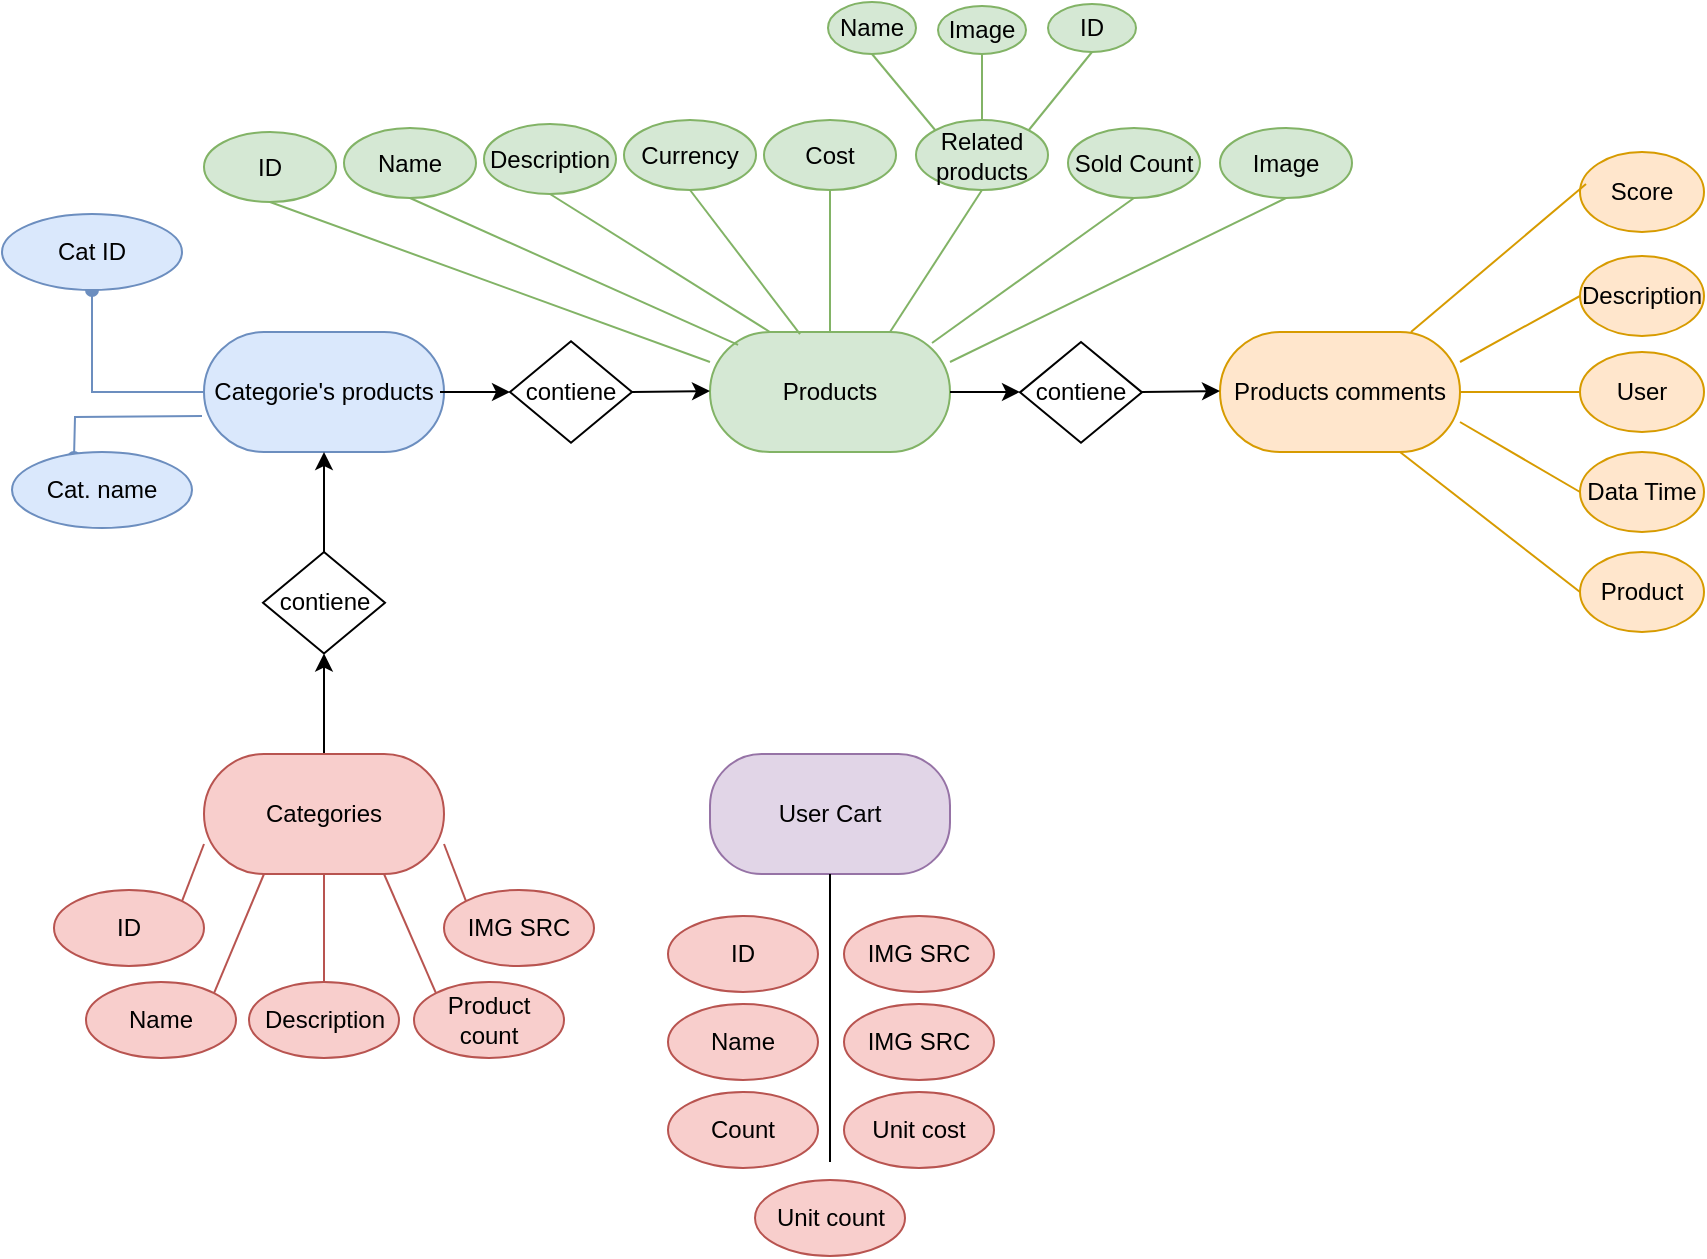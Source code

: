 <mxfile version="20.2.4" type="github">
  <diagram id="R2lEEEUBdFMjLlhIrx00" name="Page-1">
    <mxGraphModel dx="1796" dy="1745" grid="0" gridSize="10" guides="1" tooltips="1" connect="1" arrows="0" fold="1" page="1" pageScale="1" pageWidth="850" pageHeight="1100" math="0" shadow="0" extFonts="Permanent Marker^https://fonts.googleapis.com/css?family=Permanent+Marker">
      <root>
        <mxCell id="0" />
        <mxCell id="1" parent="0" />
        <mxCell id="53bzHX-p5R-SyWbMZXZX-1" value="Products" style="rounded=1;whiteSpace=wrap;html=1;fillColor=#d5e8d4;strokeColor=#82b366;arcSize=50;" vertex="1" parent="1">
          <mxGeometry x="349" y="117" width="120" height="60" as="geometry" />
        </mxCell>
        <mxCell id="53bzHX-p5R-SyWbMZXZX-2" value="Cost" style="ellipse;whiteSpace=wrap;html=1;fillColor=#d5e8d4;strokeColor=#82b366;" vertex="1" parent="1">
          <mxGeometry x="376" y="11" width="66" height="35" as="geometry" />
        </mxCell>
        <mxCell id="53bzHX-p5R-SyWbMZXZX-3" value="Sold Count" style="ellipse;whiteSpace=wrap;html=1;fillColor=#d5e8d4;strokeColor=#82b366;" vertex="1" parent="1">
          <mxGeometry x="528" y="15" width="66" height="35" as="geometry" />
        </mxCell>
        <mxCell id="53bzHX-p5R-SyWbMZXZX-4" value="Currency" style="ellipse;whiteSpace=wrap;html=1;fillColor=#d5e8d4;strokeColor=#82b366;" vertex="1" parent="1">
          <mxGeometry x="306" y="11" width="66" height="35" as="geometry" />
        </mxCell>
        <mxCell id="53bzHX-p5R-SyWbMZXZX-5" value="Description" style="ellipse;whiteSpace=wrap;html=1;fillColor=#d5e8d4;strokeColor=#82b366;" vertex="1" parent="1">
          <mxGeometry x="236" y="13" width="66" height="35" as="geometry" />
        </mxCell>
        <mxCell id="53bzHX-p5R-SyWbMZXZX-6" value="Name" style="ellipse;whiteSpace=wrap;html=1;fillColor=#d5e8d4;strokeColor=#82b366;" vertex="1" parent="1">
          <mxGeometry x="166" y="15" width="66" height="35" as="geometry" />
        </mxCell>
        <mxCell id="53bzHX-p5R-SyWbMZXZX-7" value="" style="endArrow=none;html=1;rounded=0;entryX=0.5;entryY=1;entryDx=0;entryDy=0;fillColor=#d5e8d4;strokeColor=#82b366;exitX=0.925;exitY=0.092;exitDx=0;exitDy=0;exitPerimeter=0;" edge="1" parent="1" source="53bzHX-p5R-SyWbMZXZX-1" target="53bzHX-p5R-SyWbMZXZX-3">
          <mxGeometry width="50" height="50" relative="1" as="geometry">
            <mxPoint x="468" y="123" as="sourcePoint" />
            <mxPoint x="518" y="73" as="targetPoint" />
          </mxGeometry>
        </mxCell>
        <mxCell id="53bzHX-p5R-SyWbMZXZX-8" value="" style="endArrow=none;html=1;rounded=0;exitX=0.5;exitY=1;exitDx=0;exitDy=0;fillColor=#d5e8d4;strokeColor=#82b366;entryX=0.117;entryY=0.108;entryDx=0;entryDy=0;entryPerimeter=0;" edge="1" parent="1" source="53bzHX-p5R-SyWbMZXZX-6" target="53bzHX-p5R-SyWbMZXZX-1">
          <mxGeometry width="50" height="50" relative="1" as="geometry">
            <mxPoint x="244" y="162" as="sourcePoint" />
            <mxPoint x="354" y="120" as="targetPoint" />
          </mxGeometry>
        </mxCell>
        <mxCell id="53bzHX-p5R-SyWbMZXZX-9" value="" style="endArrow=none;html=1;rounded=0;exitX=0.5;exitY=1;exitDx=0;exitDy=0;entryX=0.25;entryY=0;entryDx=0;entryDy=0;fillColor=#d5e8d4;strokeColor=#82b366;" edge="1" parent="1" source="53bzHX-p5R-SyWbMZXZX-5" target="53bzHX-p5R-SyWbMZXZX-1">
          <mxGeometry width="50" height="50" relative="1" as="geometry">
            <mxPoint x="267" y="60" as="sourcePoint" />
            <mxPoint x="359" y="127" as="targetPoint" />
          </mxGeometry>
        </mxCell>
        <mxCell id="53bzHX-p5R-SyWbMZXZX-10" value="" style="endArrow=none;html=1;rounded=0;exitX=0.5;exitY=1;exitDx=0;exitDy=0;entryX=0.5;entryY=0;entryDx=0;entryDy=0;fillColor=#d5e8d4;strokeColor=#82b366;" edge="1" parent="1" source="53bzHX-p5R-SyWbMZXZX-2" target="53bzHX-p5R-SyWbMZXZX-1">
          <mxGeometry width="50" height="50" relative="1" as="geometry">
            <mxPoint x="342" y="60" as="sourcePoint" />
            <mxPoint x="389" y="127" as="targetPoint" />
          </mxGeometry>
        </mxCell>
        <mxCell id="53bzHX-p5R-SyWbMZXZX-11" value="" style="endArrow=none;html=1;rounded=0;exitX=0.5;exitY=1;exitDx=0;exitDy=0;entryX=0.375;entryY=0.017;entryDx=0;entryDy=0;fillColor=#d5e8d4;strokeColor=#82b366;entryPerimeter=0;" edge="1" parent="1" source="53bzHX-p5R-SyWbMZXZX-4" target="53bzHX-p5R-SyWbMZXZX-1">
          <mxGeometry width="50" height="50" relative="1" as="geometry">
            <mxPoint x="419" y="60" as="sourcePoint" />
            <mxPoint x="419" y="127" as="targetPoint" />
          </mxGeometry>
        </mxCell>
        <mxCell id="53bzHX-p5R-SyWbMZXZX-12" value="Image" style="ellipse;whiteSpace=wrap;html=1;fillColor=#d5e8d4;strokeColor=#82b366;" vertex="1" parent="1">
          <mxGeometry x="604" y="15" width="66" height="35" as="geometry" />
        </mxCell>
        <mxCell id="53bzHX-p5R-SyWbMZXZX-13" value="ID" style="ellipse;whiteSpace=wrap;html=1;fillColor=#d5e8d4;strokeColor=#82b366;" vertex="1" parent="1">
          <mxGeometry x="96" y="17" width="66" height="35" as="geometry" />
        </mxCell>
        <mxCell id="53bzHX-p5R-SyWbMZXZX-14" value="" style="endArrow=none;html=1;rounded=0;exitX=0.5;exitY=1;exitDx=0;exitDy=0;entryX=0;entryY=0.25;entryDx=0;entryDy=0;fillColor=#d5e8d4;strokeColor=#82b366;" edge="1" parent="1" source="53bzHX-p5R-SyWbMZXZX-13" target="53bzHX-p5R-SyWbMZXZX-1">
          <mxGeometry width="50" height="50" relative="1" as="geometry">
            <mxPoint x="192" y="61" as="sourcePoint" />
            <mxPoint x="345" y="129" as="targetPoint" />
          </mxGeometry>
        </mxCell>
        <mxCell id="53bzHX-p5R-SyWbMZXZX-15" value="" style="endArrow=none;html=1;rounded=0;exitX=0.5;exitY=1;exitDx=0;exitDy=0;entryX=1;entryY=0.25;entryDx=0;entryDy=0;fillColor=#d5e8d4;strokeColor=#82b366;" edge="1" parent="1" source="53bzHX-p5R-SyWbMZXZX-12" target="53bzHX-p5R-SyWbMZXZX-1">
          <mxGeometry width="50" height="50" relative="1" as="geometry">
            <mxPoint x="459" y="143" as="sourcePoint" />
            <mxPoint x="625" y="225" as="targetPoint" />
          </mxGeometry>
        </mxCell>
        <mxCell id="53bzHX-p5R-SyWbMZXZX-18" value="" style="edgeStyle=orthogonalEdgeStyle;rounded=0;orthogonalLoop=1;jettySize=auto;html=1;endArrow=oval;endFill=1;fillColor=#dae8fc;strokeColor=#6c8ebf;" edge="1" parent="1" source="53bzHX-p5R-SyWbMZXZX-16" target="53bzHX-p5R-SyWbMZXZX-17">
          <mxGeometry relative="1" as="geometry" />
        </mxCell>
        <mxCell id="53bzHX-p5R-SyWbMZXZX-17" value="Cat ID" style="ellipse;whiteSpace=wrap;html=1;rounded=1;fillColor=#dae8fc;strokeColor=#6c8ebf;" vertex="1" parent="1">
          <mxGeometry x="-5" y="58" width="90" height="38" as="geometry" />
        </mxCell>
        <mxCell id="53bzHX-p5R-SyWbMZXZX-16" value="Categorie&#39;s products" style="rounded=1;whiteSpace=wrap;html=1;fillColor=#dae8fc;strokeColor=#6c8ebf;arcSize=50;" vertex="1" parent="1">
          <mxGeometry x="96" y="117" width="120" height="60" as="geometry" />
        </mxCell>
        <mxCell id="53bzHX-p5R-SyWbMZXZX-21" value="" style="edgeStyle=orthogonalEdgeStyle;rounded=0;orthogonalLoop=1;jettySize=auto;html=1;endArrow=oval;endFill=1;fillColor=#dae8fc;strokeColor=#6c8ebf;" edge="1" parent="1">
          <mxGeometry relative="1" as="geometry">
            <mxPoint x="95" y="159" as="sourcePoint" />
            <mxPoint x="31" y="180" as="targetPoint" />
          </mxGeometry>
        </mxCell>
        <mxCell id="53bzHX-p5R-SyWbMZXZX-22" value="Cat. name" style="ellipse;whiteSpace=wrap;html=1;rounded=1;fillColor=#dae8fc;strokeColor=#6c8ebf;" vertex="1" parent="1">
          <mxGeometry y="177" width="90" height="38" as="geometry" />
        </mxCell>
        <mxCell id="53bzHX-p5R-SyWbMZXZX-23" value="contiene" style="rhombus;whiteSpace=wrap;html=1;" vertex="1" parent="1">
          <mxGeometry x="249" y="121.63" width="61" height="50.75" as="geometry" />
        </mxCell>
        <mxCell id="53bzHX-p5R-SyWbMZXZX-25" value="" style="endArrow=classic;html=1;rounded=0;" edge="1" parent="1">
          <mxGeometry width="50" height="50" relative="1" as="geometry">
            <mxPoint x="310" y="147" as="sourcePoint" />
            <mxPoint x="349" y="146.51" as="targetPoint" />
          </mxGeometry>
        </mxCell>
        <mxCell id="53bzHX-p5R-SyWbMZXZX-28" value="" style="endArrow=classic;html=1;rounded=0;" edge="1" parent="1">
          <mxGeometry width="50" height="50" relative="1" as="geometry">
            <mxPoint x="214" y="147" as="sourcePoint" />
            <mxPoint x="249" y="147" as="targetPoint" />
          </mxGeometry>
        </mxCell>
        <mxCell id="53bzHX-p5R-SyWbMZXZX-30" value="Related products" style="ellipse;whiteSpace=wrap;html=1;fillColor=#d5e8d4;strokeColor=#82b366;" vertex="1" parent="1">
          <mxGeometry x="452" y="11" width="66" height="35" as="geometry" />
        </mxCell>
        <mxCell id="53bzHX-p5R-SyWbMZXZX-31" value="" style="endArrow=none;html=1;rounded=0;fillColor=#d5e8d4;strokeColor=#82b366;exitX=0.75;exitY=0;exitDx=0;exitDy=0;entryX=0.5;entryY=1;entryDx=0;entryDy=0;" edge="1" parent="1" source="53bzHX-p5R-SyWbMZXZX-1" target="53bzHX-p5R-SyWbMZXZX-30">
          <mxGeometry width="50" height="50" relative="1" as="geometry">
            <mxPoint x="392" y="128" as="sourcePoint" />
            <mxPoint x="480" y="70" as="targetPoint" />
          </mxGeometry>
        </mxCell>
        <mxCell id="53bzHX-p5R-SyWbMZXZX-32" value="" style="endArrow=none;html=1;rounded=0;fillColor=#d5e8d4;strokeColor=#82b366;exitX=0.5;exitY=0;exitDx=0;exitDy=0;startArrow=none;" edge="1" parent="1" source="53bzHX-p5R-SyWbMZXZX-33">
          <mxGeometry width="50" height="50" relative="1" as="geometry">
            <mxPoint x="502" y="-6" as="sourcePoint" />
            <mxPoint x="483" y="-31" as="targetPoint" />
          </mxGeometry>
        </mxCell>
        <mxCell id="53bzHX-p5R-SyWbMZXZX-33" value="Image" style="ellipse;whiteSpace=wrap;html=1;fillColor=#d5e8d4;strokeColor=#82b366;" vertex="1" parent="1">
          <mxGeometry x="463" y="-46" width="44" height="24" as="geometry" />
        </mxCell>
        <mxCell id="53bzHX-p5R-SyWbMZXZX-36" value="" style="endArrow=none;html=1;rounded=0;fillColor=#d5e8d4;strokeColor=#82b366;exitX=0.5;exitY=0;exitDx=0;exitDy=0;" edge="1" parent="1" source="53bzHX-p5R-SyWbMZXZX-30" target="53bzHX-p5R-SyWbMZXZX-33">
          <mxGeometry width="50" height="50" relative="1" as="geometry">
            <mxPoint x="485" y="11" as="sourcePoint" />
            <mxPoint x="483" y="-31" as="targetPoint" />
          </mxGeometry>
        </mxCell>
        <mxCell id="53bzHX-p5R-SyWbMZXZX-37" value="Name" style="ellipse;whiteSpace=wrap;html=1;fillColor=#d5e8d4;strokeColor=#82b366;" vertex="1" parent="1">
          <mxGeometry x="408" y="-48" width="44" height="26" as="geometry" />
        </mxCell>
        <mxCell id="53bzHX-p5R-SyWbMZXZX-38" value="ID" style="ellipse;whiteSpace=wrap;html=1;fillColor=#d5e8d4;strokeColor=#82b366;" vertex="1" parent="1">
          <mxGeometry x="518" y="-47" width="44" height="24" as="geometry" />
        </mxCell>
        <mxCell id="53bzHX-p5R-SyWbMZXZX-40" value="" style="endArrow=none;html=1;rounded=0;fillColor=#d5e8d4;strokeColor=#82b366;exitX=1;exitY=0;exitDx=0;exitDy=0;entryX=0.5;entryY=1;entryDx=0;entryDy=0;" edge="1" parent="1" source="53bzHX-p5R-SyWbMZXZX-30" target="53bzHX-p5R-SyWbMZXZX-38">
          <mxGeometry width="50" height="50" relative="1" as="geometry">
            <mxPoint x="495" y="21" as="sourcePoint" />
            <mxPoint x="495" y="-12" as="targetPoint" />
          </mxGeometry>
        </mxCell>
        <mxCell id="53bzHX-p5R-SyWbMZXZX-41" value="" style="endArrow=none;html=1;rounded=0;fillColor=#d5e8d4;strokeColor=#82b366;exitX=0;exitY=0;exitDx=0;exitDy=0;entryX=0.5;entryY=1;entryDx=0;entryDy=0;" edge="1" parent="1" source="53bzHX-p5R-SyWbMZXZX-30" target="53bzHX-p5R-SyWbMZXZX-37">
          <mxGeometry width="50" height="50" relative="1" as="geometry">
            <mxPoint x="431.67" y="24.306" as="sourcePoint" />
            <mxPoint x="463" y="-15" as="targetPoint" />
          </mxGeometry>
        </mxCell>
        <mxCell id="53bzHX-p5R-SyWbMZXZX-43" value="Products comments" style="rounded=1;whiteSpace=wrap;html=1;fillColor=#ffe6cc;strokeColor=#d79b00;arcSize=50;" vertex="1" parent="1">
          <mxGeometry x="604" y="117" width="120" height="60" as="geometry" />
        </mxCell>
        <mxCell id="53bzHX-p5R-SyWbMZXZX-44" value="contiene" style="rhombus;whiteSpace=wrap;html=1;" vertex="1" parent="1">
          <mxGeometry x="504" y="122" width="61" height="50.37" as="geometry" />
        </mxCell>
        <mxCell id="53bzHX-p5R-SyWbMZXZX-45" value="" style="endArrow=classic;html=1;rounded=0;" edge="1" parent="1">
          <mxGeometry width="50" height="50" relative="1" as="geometry">
            <mxPoint x="565" y="146.99" as="sourcePoint" />
            <mxPoint x="604" y="146.5" as="targetPoint" />
          </mxGeometry>
        </mxCell>
        <mxCell id="53bzHX-p5R-SyWbMZXZX-46" value="" style="endArrow=classic;html=1;rounded=0;" edge="1" parent="1">
          <mxGeometry width="50" height="50" relative="1" as="geometry">
            <mxPoint x="469" y="146.99" as="sourcePoint" />
            <mxPoint x="504" y="146.99" as="targetPoint" />
          </mxGeometry>
        </mxCell>
        <mxCell id="53bzHX-p5R-SyWbMZXZX-48" value="Score" style="ellipse;whiteSpace=wrap;html=1;fillColor=#ffe6cc;strokeColor=#d79b00;" vertex="1" parent="1">
          <mxGeometry x="784" y="27" width="62" height="40" as="geometry" />
        </mxCell>
        <mxCell id="53bzHX-p5R-SyWbMZXZX-49" value="User" style="ellipse;whiteSpace=wrap;html=1;fillColor=#ffe6cc;strokeColor=#d79b00;" vertex="1" parent="1">
          <mxGeometry x="784" y="126.99" width="62" height="40" as="geometry" />
        </mxCell>
        <mxCell id="53bzHX-p5R-SyWbMZXZX-50" value="Data Time" style="ellipse;whiteSpace=wrap;html=1;fillColor=#ffe6cc;strokeColor=#d79b00;" vertex="1" parent="1">
          <mxGeometry x="784" y="177" width="62" height="40" as="geometry" />
        </mxCell>
        <mxCell id="53bzHX-p5R-SyWbMZXZX-51" value="Product" style="ellipse;whiteSpace=wrap;html=1;fillColor=#ffe6cc;strokeColor=#d79b00;" vertex="1" parent="1">
          <mxGeometry x="784" y="227" width="62" height="40" as="geometry" />
        </mxCell>
        <mxCell id="53bzHX-p5R-SyWbMZXZX-52" value="Description" style="ellipse;whiteSpace=wrap;html=1;fillColor=#ffe6cc;strokeColor=#d79b00;" vertex="1" parent="1">
          <mxGeometry x="784" y="79" width="62" height="40" as="geometry" />
        </mxCell>
        <mxCell id="53bzHX-p5R-SyWbMZXZX-53" value="" style="endArrow=none;html=1;rounded=0;fillColor=#ffe6cc;strokeColor=#d79b00;" edge="1" parent="1" source="53bzHX-p5R-SyWbMZXZX-43">
          <mxGeometry width="50" height="50" relative="1" as="geometry">
            <mxPoint x="737" y="93" as="sourcePoint" />
            <mxPoint x="787" y="43" as="targetPoint" />
          </mxGeometry>
        </mxCell>
        <mxCell id="53bzHX-p5R-SyWbMZXZX-54" value="" style="endArrow=none;html=1;rounded=0;entryX=0;entryY=0.5;entryDx=0;entryDy=0;fillColor=#ffe6cc;strokeColor=#d79b00;exitX=1;exitY=0.25;exitDx=0;exitDy=0;" edge="1" parent="1" source="53bzHX-p5R-SyWbMZXZX-43" target="53bzHX-p5R-SyWbMZXZX-52">
          <mxGeometry width="50" height="50" relative="1" as="geometry">
            <mxPoint x="724" y="118" as="sourcePoint" />
            <mxPoint x="797" y="53" as="targetPoint" />
          </mxGeometry>
        </mxCell>
        <mxCell id="53bzHX-p5R-SyWbMZXZX-55" value="" style="endArrow=none;html=1;rounded=0;entryX=0;entryY=0.5;entryDx=0;entryDy=0;exitX=1;exitY=0.5;exitDx=0;exitDy=0;fillColor=#ffe6cc;strokeColor=#d79b00;" edge="1" parent="1" source="53bzHX-p5R-SyWbMZXZX-43" target="53bzHX-p5R-SyWbMZXZX-49">
          <mxGeometry width="50" height="50" relative="1" as="geometry">
            <mxPoint x="724" y="144" as="sourcePoint" />
            <mxPoint x="784" y="108" as="targetPoint" />
          </mxGeometry>
        </mxCell>
        <mxCell id="53bzHX-p5R-SyWbMZXZX-56" value="" style="endArrow=none;html=1;rounded=0;entryX=0;entryY=0.5;entryDx=0;entryDy=0;exitX=1;exitY=0.75;exitDx=0;exitDy=0;fillColor=#ffe6cc;strokeColor=#d79b00;" edge="1" parent="1" source="53bzHX-p5R-SyWbMZXZX-43" target="53bzHX-p5R-SyWbMZXZX-50">
          <mxGeometry width="50" height="50" relative="1" as="geometry">
            <mxPoint x="734" y="142" as="sourcePoint" />
            <mxPoint x="794" y="143" as="targetPoint" />
          </mxGeometry>
        </mxCell>
        <mxCell id="53bzHX-p5R-SyWbMZXZX-58" value="" style="endArrow=none;html=1;rounded=0;entryX=0;entryY=0.5;entryDx=0;entryDy=0;exitX=0.75;exitY=1;exitDx=0;exitDy=0;fillColor=#ffe6cc;strokeColor=#d79b00;" edge="1" parent="1" source="53bzHX-p5R-SyWbMZXZX-43" target="53bzHX-p5R-SyWbMZXZX-51">
          <mxGeometry width="50" height="50" relative="1" as="geometry">
            <mxPoint x="720" y="177" as="sourcePoint" />
            <mxPoint x="780" y="210" as="targetPoint" />
          </mxGeometry>
        </mxCell>
        <mxCell id="53bzHX-p5R-SyWbMZXZX-59" value="contiene" style="rhombus;whiteSpace=wrap;html=1;" vertex="1" parent="1">
          <mxGeometry x="125.5" y="227" width="61" height="50.75" as="geometry" />
        </mxCell>
        <mxCell id="53bzHX-p5R-SyWbMZXZX-60" value="" style="endArrow=classic;html=1;rounded=0;entryX=0.5;entryY=1;entryDx=0;entryDy=0;exitX=0.5;exitY=0;exitDx=0;exitDy=0;" edge="1" parent="1" source="53bzHX-p5R-SyWbMZXZX-59" target="53bzHX-p5R-SyWbMZXZX-16">
          <mxGeometry width="50" height="50" relative="1" as="geometry">
            <mxPoint x="140" y="223.49" as="sourcePoint" />
            <mxPoint x="179" y="223" as="targetPoint" />
          </mxGeometry>
        </mxCell>
        <mxCell id="53bzHX-p5R-SyWbMZXZX-63" value="" style="endArrow=classic;html=1;rounded=0;exitX=0.5;exitY=0;exitDx=0;exitDy=0;" edge="1" parent="1" source="53bzHX-p5R-SyWbMZXZX-64" target="53bzHX-p5R-SyWbMZXZX-59">
          <mxGeometry width="50" height="50" relative="1" as="geometry">
            <mxPoint x="155.5" y="327.75" as="sourcePoint" />
            <mxPoint x="156" y="278" as="targetPoint" />
          </mxGeometry>
        </mxCell>
        <mxCell id="53bzHX-p5R-SyWbMZXZX-64" value="Categories" style="rounded=1;whiteSpace=wrap;html=1;fillColor=#f8cecc;strokeColor=#b85450;arcSize=50;" vertex="1" parent="1">
          <mxGeometry x="96" y="328" width="120" height="60" as="geometry" />
        </mxCell>
        <mxCell id="53bzHX-p5R-SyWbMZXZX-69" value="Description" style="ellipse;whiteSpace=wrap;html=1;rounded=1;fillColor=#f8cecc;strokeColor=#b85450;" vertex="1" parent="1">
          <mxGeometry x="118.5" y="442" width="75" height="38" as="geometry" />
        </mxCell>
        <mxCell id="53bzHX-p5R-SyWbMZXZX-72" value="Name" style="ellipse;whiteSpace=wrap;html=1;rounded=1;fillColor=#f8cecc;strokeColor=#b85450;" vertex="1" parent="1">
          <mxGeometry x="37" y="442" width="75" height="38" as="geometry" />
        </mxCell>
        <mxCell id="53bzHX-p5R-SyWbMZXZX-73" value="ID" style="ellipse;whiteSpace=wrap;html=1;rounded=1;fillColor=#f8cecc;strokeColor=#b85450;" vertex="1" parent="1">
          <mxGeometry x="21" y="396" width="75" height="38" as="geometry" />
        </mxCell>
        <mxCell id="53bzHX-p5R-SyWbMZXZX-74" value="Product count" style="ellipse;whiteSpace=wrap;html=1;rounded=1;fillColor=#f8cecc;strokeColor=#b85450;" vertex="1" parent="1">
          <mxGeometry x="201" y="442" width="75" height="38" as="geometry" />
        </mxCell>
        <mxCell id="53bzHX-p5R-SyWbMZXZX-75" value="IMG SRC" style="ellipse;whiteSpace=wrap;html=1;rounded=1;fillColor=#f8cecc;strokeColor=#b85450;" vertex="1" parent="1">
          <mxGeometry x="216" y="396" width="75" height="38" as="geometry" />
        </mxCell>
        <mxCell id="53bzHX-p5R-SyWbMZXZX-76" value="" style="endArrow=none;html=1;rounded=0;entryX=0;entryY=0.75;entryDx=0;entryDy=0;exitX=1;exitY=0;exitDx=0;exitDy=0;fillColor=#f8cecc;strokeColor=#b85450;" edge="1" parent="1" source="53bzHX-p5R-SyWbMZXZX-73" target="53bzHX-p5R-SyWbMZXZX-64">
          <mxGeometry width="50" height="50" relative="1" as="geometry">
            <mxPoint x="49.5" y="434" as="sourcePoint" />
            <mxPoint x="75" y="354" as="targetPoint" />
          </mxGeometry>
        </mxCell>
        <mxCell id="53bzHX-p5R-SyWbMZXZX-77" value="" style="endArrow=none;html=1;rounded=0;entryX=0.25;entryY=1;entryDx=0;entryDy=0;exitX=1;exitY=0;exitDx=0;exitDy=0;fillColor=#f8cecc;strokeColor=#b85450;" edge="1" parent="1" source="53bzHX-p5R-SyWbMZXZX-72" target="53bzHX-p5R-SyWbMZXZX-64">
          <mxGeometry width="50" height="50" relative="1" as="geometry">
            <mxPoint x="94.838" y="411.475" as="sourcePoint" />
            <mxPoint x="106" y="398" as="targetPoint" />
          </mxGeometry>
        </mxCell>
        <mxCell id="53bzHX-p5R-SyWbMZXZX-78" value="" style="endArrow=none;html=1;rounded=0;entryX=0.5;entryY=1;entryDx=0;entryDy=0;exitX=0.5;exitY=0;exitDx=0;exitDy=0;fillColor=#f8cecc;strokeColor=#b85450;" edge="1" parent="1" source="53bzHX-p5R-SyWbMZXZX-69" target="53bzHX-p5R-SyWbMZXZX-64">
          <mxGeometry width="50" height="50" relative="1" as="geometry">
            <mxPoint x="110.838" y="457.475" as="sourcePoint" />
            <mxPoint x="136" y="398" as="targetPoint" />
          </mxGeometry>
        </mxCell>
        <mxCell id="53bzHX-p5R-SyWbMZXZX-79" value="" style="endArrow=none;html=1;rounded=0;entryX=0.75;entryY=1;entryDx=0;entryDy=0;exitX=0;exitY=0;exitDx=0;exitDy=0;fillColor=#f8cecc;strokeColor=#b85450;" edge="1" parent="1" source="53bzHX-p5R-SyWbMZXZX-74" target="53bzHX-p5R-SyWbMZXZX-64">
          <mxGeometry width="50" height="50" relative="1" as="geometry">
            <mxPoint x="166" y="452" as="sourcePoint" />
            <mxPoint x="166" y="398" as="targetPoint" />
          </mxGeometry>
        </mxCell>
        <mxCell id="53bzHX-p5R-SyWbMZXZX-80" value="" style="endArrow=none;html=1;rounded=0;entryX=1;entryY=0.75;entryDx=0;entryDy=0;exitX=0;exitY=0;exitDx=0;exitDy=0;fillColor=#f8cecc;strokeColor=#b85450;" edge="1" parent="1" source="53bzHX-p5R-SyWbMZXZX-75" target="53bzHX-p5R-SyWbMZXZX-64">
          <mxGeometry width="50" height="50" relative="1" as="geometry">
            <mxPoint x="222.162" y="457.475" as="sourcePoint" />
            <mxPoint x="196" y="398" as="targetPoint" />
          </mxGeometry>
        </mxCell>
        <mxCell id="53bzHX-p5R-SyWbMZXZX-82" value="User Cart" style="rounded=1;whiteSpace=wrap;html=1;fillColor=#e1d5e7;strokeColor=#9673a6;arcSize=43;" vertex="1" parent="1">
          <mxGeometry x="349" y="328" width="120" height="60" as="geometry" />
        </mxCell>
        <mxCell id="53bzHX-p5R-SyWbMZXZX-84" value="" style="endArrow=none;html=1;rounded=0;entryX=0.5;entryY=1;entryDx=0;entryDy=0;" edge="1" parent="1" target="53bzHX-p5R-SyWbMZXZX-82">
          <mxGeometry width="50" height="50" relative="1" as="geometry">
            <mxPoint x="409" y="532" as="sourcePoint" />
            <mxPoint x="434" y="436" as="targetPoint" />
          </mxGeometry>
        </mxCell>
        <mxCell id="53bzHX-p5R-SyWbMZXZX-93" value="IMG SRC" style="ellipse;whiteSpace=wrap;html=1;rounded=1;fillColor=#f8cecc;strokeColor=#b85450;" vertex="1" parent="1">
          <mxGeometry x="416" y="409" width="75" height="38" as="geometry" />
        </mxCell>
        <mxCell id="53bzHX-p5R-SyWbMZXZX-94" value="IMG SRC" style="ellipse;whiteSpace=wrap;html=1;rounded=1;fillColor=#f8cecc;strokeColor=#b85450;" vertex="1" parent="1">
          <mxGeometry x="416" y="453" width="75" height="38" as="geometry" />
        </mxCell>
        <mxCell id="53bzHX-p5R-SyWbMZXZX-95" value="Unit cost" style="ellipse;whiteSpace=wrap;html=1;rounded=1;fillColor=#f8cecc;strokeColor=#b85450;" vertex="1" parent="1">
          <mxGeometry x="416" y="497" width="75" height="38" as="geometry" />
        </mxCell>
        <mxCell id="53bzHX-p5R-SyWbMZXZX-96" value="ID" style="ellipse;whiteSpace=wrap;html=1;rounded=1;fillColor=#f8cecc;strokeColor=#b85450;" vertex="1" parent="1">
          <mxGeometry x="328" y="409" width="75" height="38" as="geometry" />
        </mxCell>
        <mxCell id="53bzHX-p5R-SyWbMZXZX-97" value="Name" style="ellipse;whiteSpace=wrap;html=1;rounded=1;fillColor=#f8cecc;strokeColor=#b85450;" vertex="1" parent="1">
          <mxGeometry x="328" y="453" width="75" height="38" as="geometry" />
        </mxCell>
        <mxCell id="53bzHX-p5R-SyWbMZXZX-98" value="Count" style="ellipse;whiteSpace=wrap;html=1;rounded=1;fillColor=#f8cecc;strokeColor=#b85450;" vertex="1" parent="1">
          <mxGeometry x="328" y="497" width="75" height="38" as="geometry" />
        </mxCell>
        <mxCell id="53bzHX-p5R-SyWbMZXZX-99" value="Unit count" style="ellipse;whiteSpace=wrap;html=1;rounded=1;fillColor=#f8cecc;strokeColor=#b85450;" vertex="1" parent="1">
          <mxGeometry x="371.5" y="541" width="75" height="38" as="geometry" />
        </mxCell>
      </root>
    </mxGraphModel>
  </diagram>
</mxfile>
